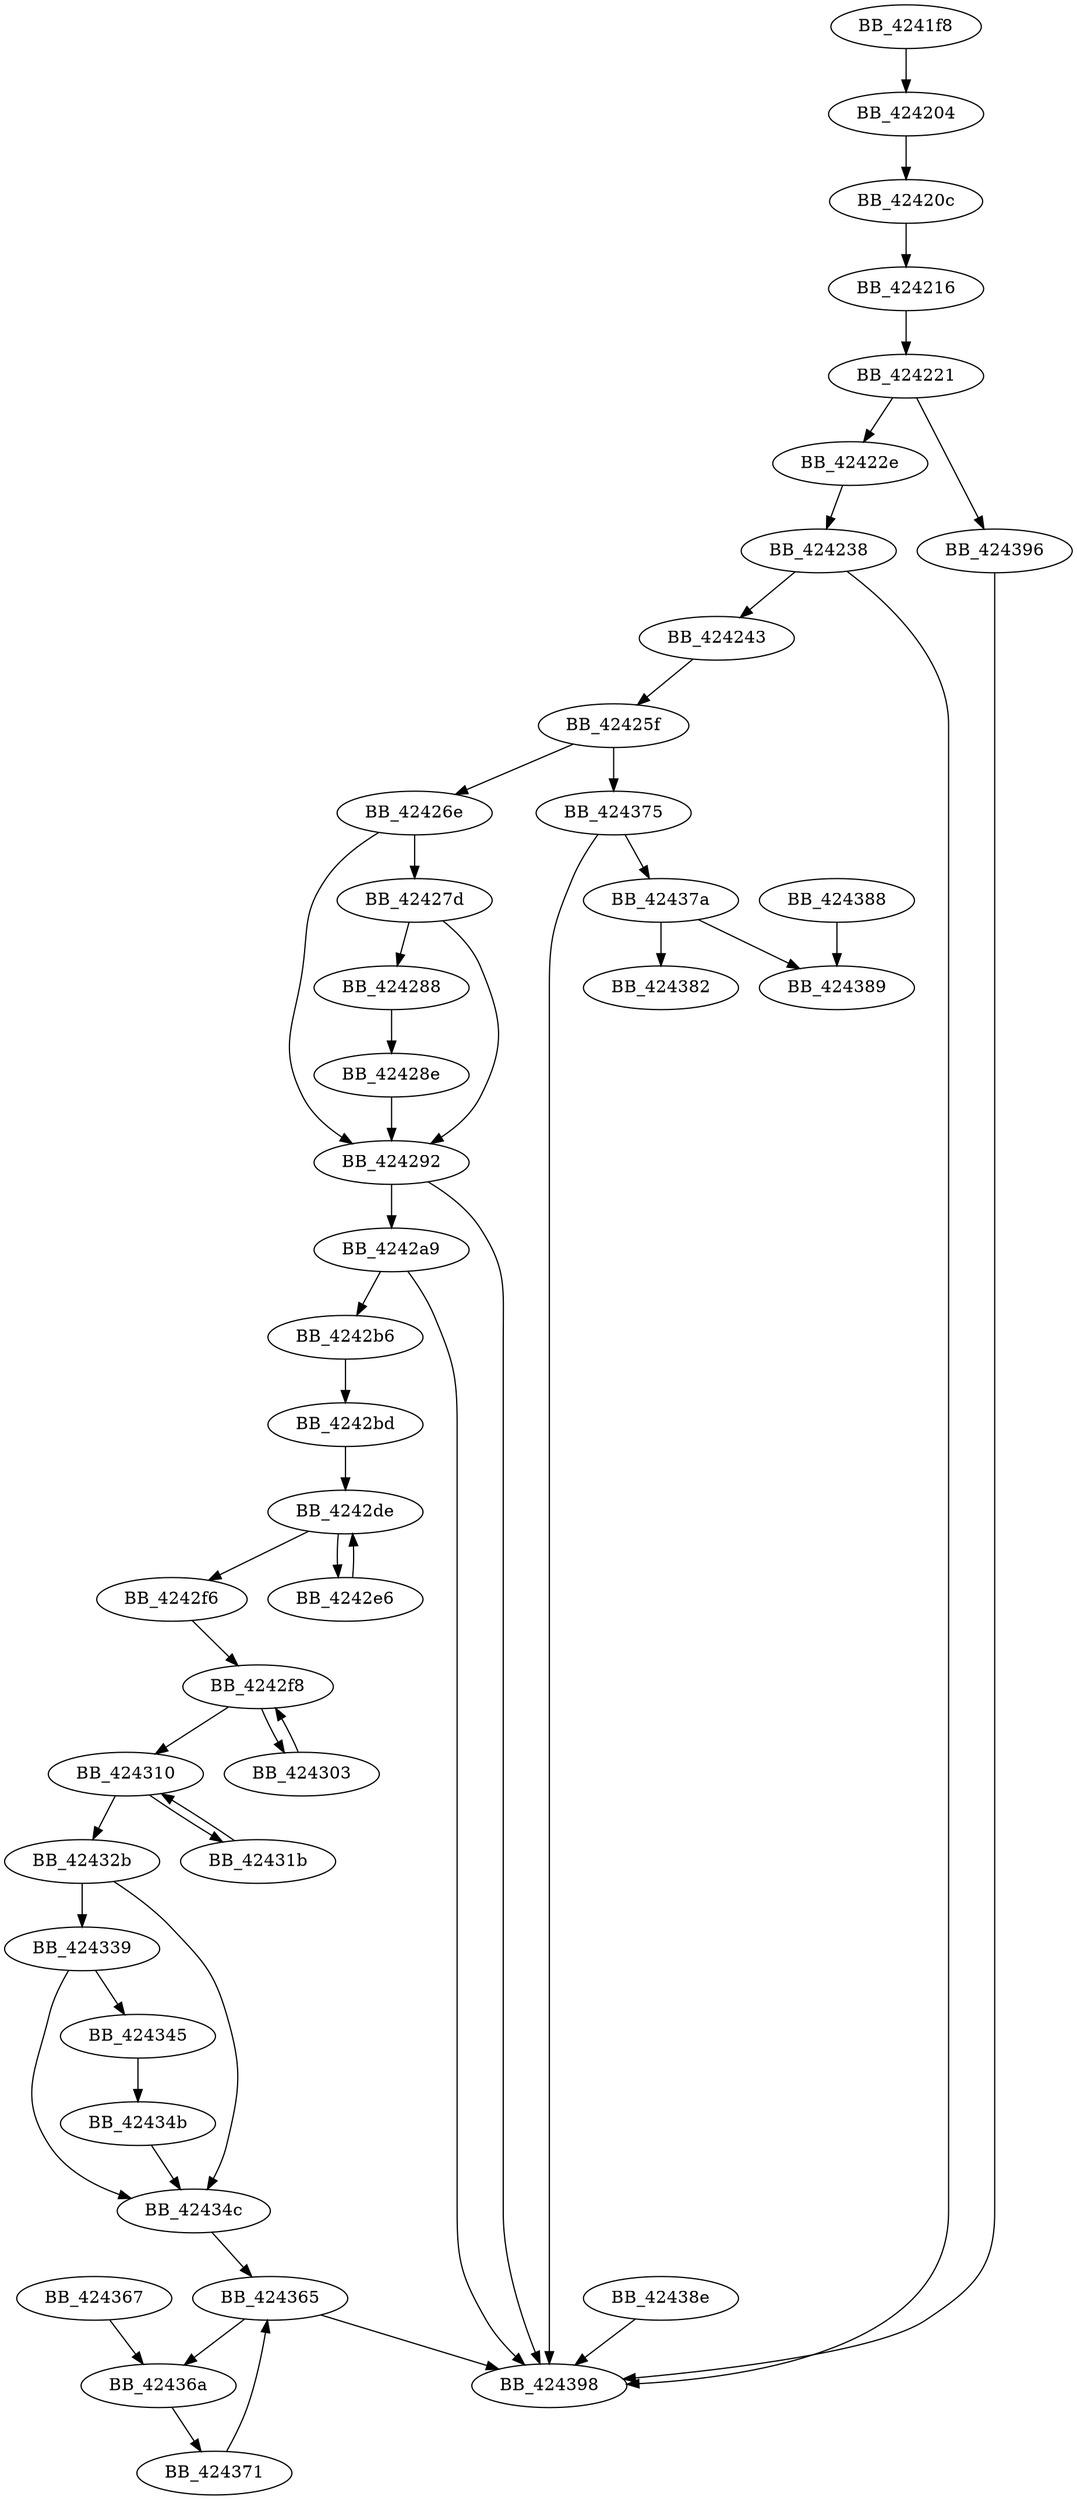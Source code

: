 DiGraph __setmbcp{
BB_4241f8->BB_424204
BB_424204->BB_42420c
BB_42420c->BB_424216
BB_424216->BB_424221
BB_424221->BB_42422e
BB_424221->BB_424396
BB_42422e->BB_424238
BB_424238->BB_424243
BB_424238->BB_424398
BB_424243->BB_42425f
BB_42425f->BB_42426e
BB_42425f->BB_424375
BB_42426e->BB_42427d
BB_42426e->BB_424292
BB_42427d->BB_424288
BB_42427d->BB_424292
BB_424288->BB_42428e
BB_42428e->BB_424292
BB_424292->BB_4242a9
BB_424292->BB_424398
BB_4242a9->BB_4242b6
BB_4242a9->BB_424398
BB_4242b6->BB_4242bd
BB_4242bd->BB_4242de
BB_4242de->BB_4242e6
BB_4242de->BB_4242f6
BB_4242e6->BB_4242de
BB_4242f6->BB_4242f8
BB_4242f8->BB_424303
BB_4242f8->BB_424310
BB_424303->BB_4242f8
BB_424310->BB_42431b
BB_424310->BB_42432b
BB_42431b->BB_424310
BB_42432b->BB_424339
BB_42432b->BB_42434c
BB_424339->BB_424345
BB_424339->BB_42434c
BB_424345->BB_42434b
BB_42434b->BB_42434c
BB_42434c->BB_424365
BB_424365->BB_42436a
BB_424365->BB_424398
BB_424367->BB_42436a
BB_42436a->BB_424371
BB_424371->BB_424365
BB_424375->BB_42437a
BB_424375->BB_424398
BB_42437a->BB_424382
BB_42437a->BB_424389
BB_424388->BB_424389
BB_42438e->BB_424398
BB_424396->BB_424398
}
